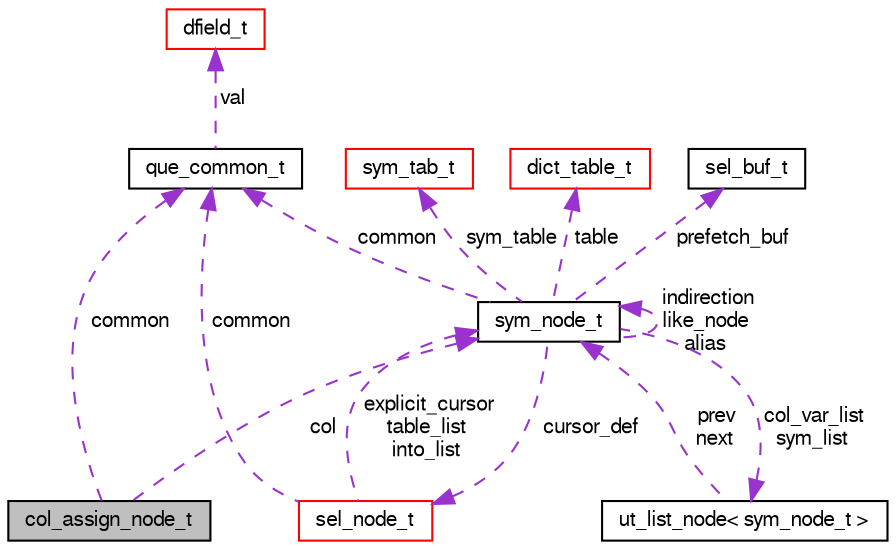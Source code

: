 digraph "col_assign_node_t"
{
  bgcolor="transparent";
  edge [fontname="FreeSans",fontsize="10",labelfontname="FreeSans",labelfontsize="10"];
  node [fontname="FreeSans",fontsize="10",shape=record];
  Node1 [label="col_assign_node_t",height=0.2,width=0.4,color="black", fillcolor="grey75", style="filled" fontcolor="black"];
  Node2 -> Node1 [dir="back",color="darkorchid3",fontsize="10",style="dashed",label=" common" ,fontname="FreeSans"];
  Node2 [label="que_common_t",height=0.2,width=0.4,color="black",URL="$structque__common__t.html"];
  Node3 -> Node2 [dir="back",color="darkorchid3",fontsize="10",style="dashed",label=" val" ,fontname="FreeSans"];
  Node3 [label="dfield_t",height=0.2,width=0.4,color="red",URL="$structdfield__t.html"];
  Node4 -> Node1 [dir="back",color="darkorchid3",fontsize="10",style="dashed",label=" col" ,fontname="FreeSans"];
  Node4 [label="sym_node_t",height=0.2,width=0.4,color="black",URL="$structsym__node__t.html"];
  Node5 -> Node4 [dir="back",color="darkorchid3",fontsize="10",style="dashed",label=" sym_table" ,fontname="FreeSans"];
  Node5 [label="sym_tab_t",height=0.2,width=0.4,color="red",URL="$structsym__tab__t.html"];
  Node2 -> Node4 [dir="back",color="darkorchid3",fontsize="10",style="dashed",label=" common" ,fontname="FreeSans"];
  Node6 -> Node4 [dir="back",color="darkorchid3",fontsize="10",style="dashed",label=" table" ,fontname="FreeSans"];
  Node6 [label="dict_table_t",height=0.2,width=0.4,color="red",URL="$structdict__table__t.html"];
  Node7 -> Node4 [dir="back",color="darkorchid3",fontsize="10",style="dashed",label=" cursor_def" ,fontname="FreeSans"];
  Node7 [label="sel_node_t",height=0.2,width=0.4,color="red",URL="$structsel__node__t.html"];
  Node2 -> Node7 [dir="back",color="darkorchid3",fontsize="10",style="dashed",label=" common" ,fontname="FreeSans"];
  Node4 -> Node7 [dir="back",color="darkorchid3",fontsize="10",style="dashed",label=" explicit_cursor\ntable_list\ninto_list" ,fontname="FreeSans"];
  Node8 -> Node4 [dir="back",color="darkorchid3",fontsize="10",style="dashed",label=" prefetch_buf" ,fontname="FreeSans"];
  Node8 [label="sel_buf_t",height=0.2,width=0.4,color="black",URL="$structsel__buf__t.html"];
  Node9 -> Node4 [dir="back",color="darkorchid3",fontsize="10",style="dashed",label=" col_var_list\nsym_list" ,fontname="FreeSans"];
  Node9 [label="ut_list_node\< sym_node_t \>",height=0.2,width=0.4,color="black",URL="$structut__list__node.html"];
  Node4 -> Node9 [dir="back",color="darkorchid3",fontsize="10",style="dashed",label=" prev\nnext" ,fontname="FreeSans"];
  Node4 -> Node4 [dir="back",color="darkorchid3",fontsize="10",style="dashed",label=" indirection\nlike_node\nalias" ,fontname="FreeSans"];
}
